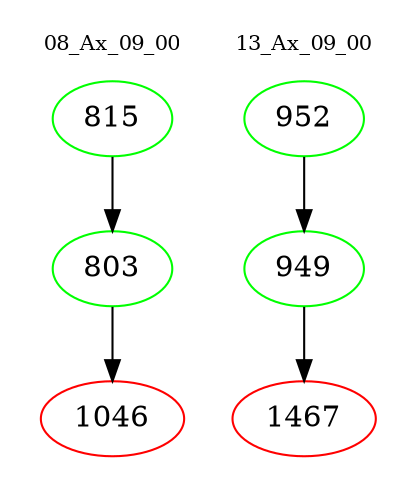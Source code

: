 digraph{
subgraph cluster_0 {
color = white
label = "08_Ax_09_00";
fontsize=10;
T0_815 [label="815", color="green"]
T0_815 -> T0_803 [color="black"]
T0_803 [label="803", color="green"]
T0_803 -> T0_1046 [color="black"]
T0_1046 [label="1046", color="red"]
}
subgraph cluster_1 {
color = white
label = "13_Ax_09_00";
fontsize=10;
T1_952 [label="952", color="green"]
T1_952 -> T1_949 [color="black"]
T1_949 [label="949", color="green"]
T1_949 -> T1_1467 [color="black"]
T1_1467 [label="1467", color="red"]
}
}
